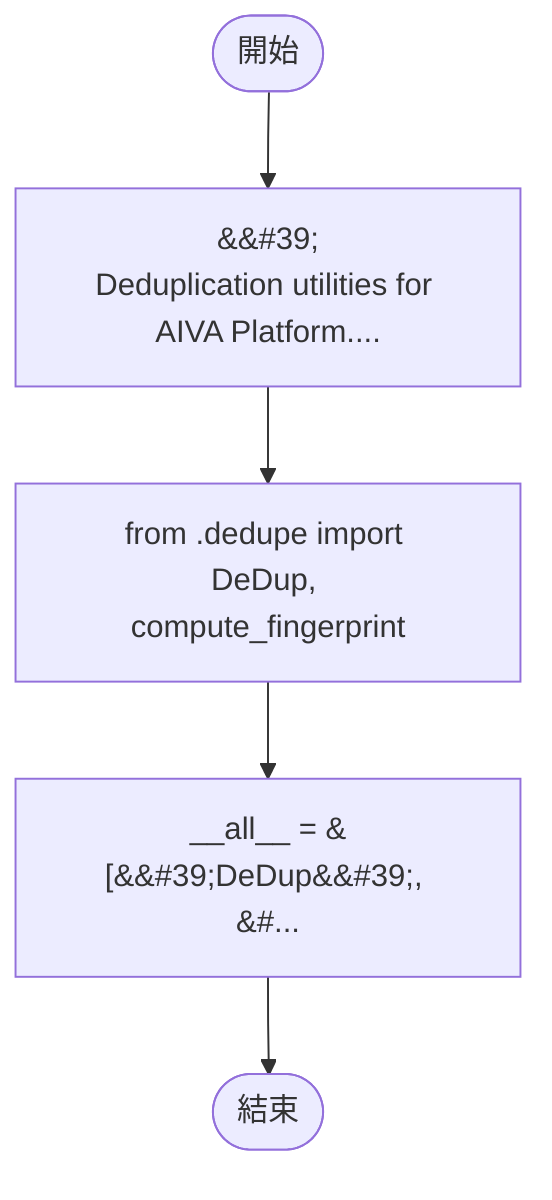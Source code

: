 flowchart TB
    n1([開始])
    n2([結束])
    n3[&amp;&#35;39;\nDeduplication utilities for AIVA Platform....]
    n4[from .dedupe import DeDup, compute_fingerprint]
    n5[__all__ = &#91;&amp;&#35;39;DeDup&amp;&#35;39;, &amp;&#35...]
    n1 --> n3
    n3 --> n4
    n4 --> n5
    n5 --> n2